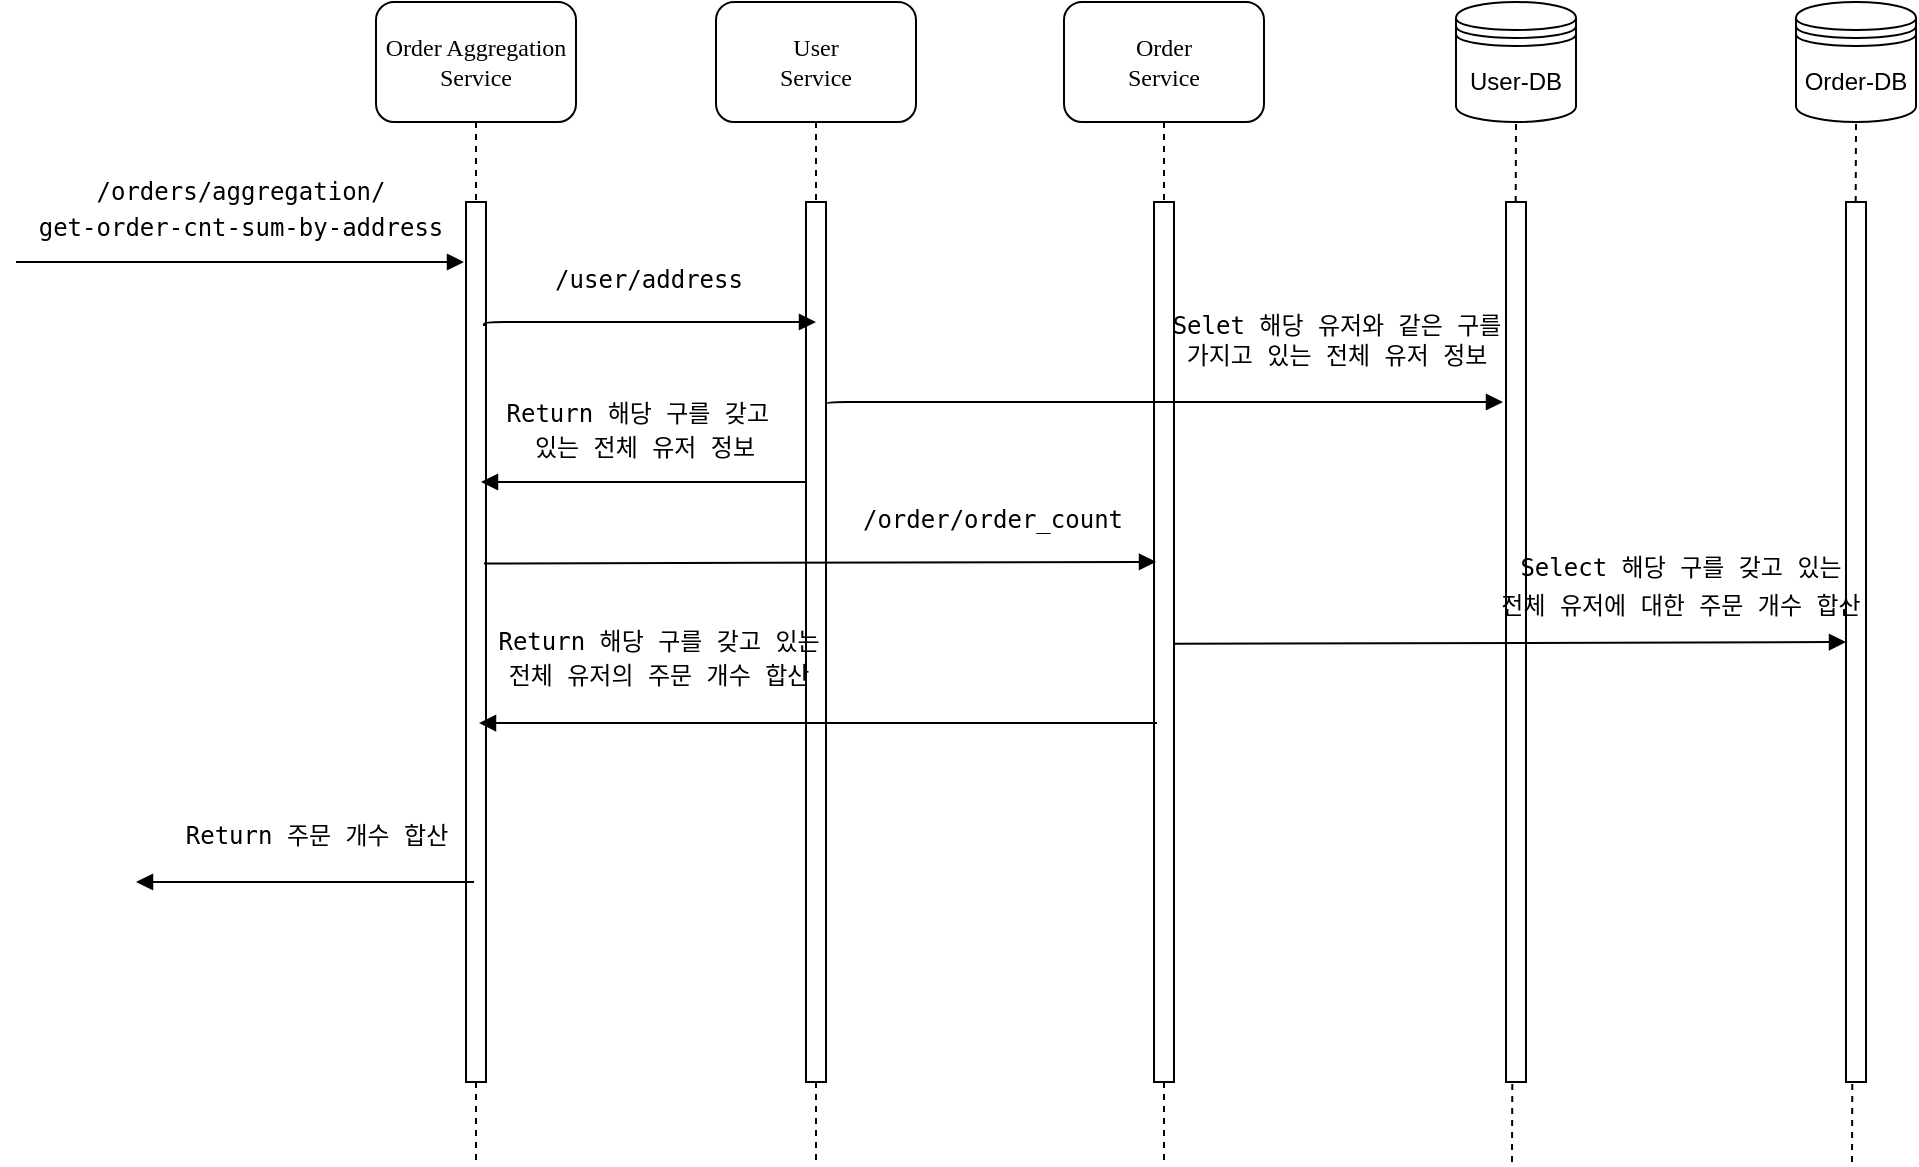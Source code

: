<mxfile version="22.0.4" type="github">
  <diagram name="Page-1" id="13e1069c-82ec-6db2-03f1-153e76fe0fe0">
    <mxGraphModel dx="2374" dy="675" grid="1" gridSize="10" guides="1" tooltips="1" connect="1" arrows="1" fold="1" page="1" pageScale="1" pageWidth="1100" pageHeight="850" background="none" math="0" shadow="0">
      <root>
        <mxCell id="0" />
        <mxCell id="1" parent="0" />
        <mxCell id="4-Hh0vucxxHI_G5QS-2U-27" value="" style="endArrow=none;dashed=1;html=1;rounded=0;" edge="1" parent="1">
          <mxGeometry width="50" height="50" relative="1" as="geometry">
            <mxPoint x="678" y="660" as="sourcePoint" />
            <mxPoint x="680" y="140" as="targetPoint" />
          </mxGeometry>
        </mxCell>
        <mxCell id="7baba1c4bc27f4b0-8" value="Order Aggregation&lt;br&gt;Service" style="shape=umlLifeline;perimeter=lifelinePerimeter;whiteSpace=wrap;html=1;container=1;collapsible=0;recursiveResize=0;outlineConnect=0;rounded=1;shadow=0;comic=0;labelBackgroundColor=none;strokeWidth=1;fontFamily=Verdana;fontSize=12;align=center;size=60;" parent="1" vertex="1">
          <mxGeometry x="110" y="80" width="100" height="580" as="geometry" />
        </mxCell>
        <mxCell id="7baba1c4bc27f4b0-9" value="" style="html=1;points=[];perimeter=orthogonalPerimeter;rounded=0;shadow=0;comic=0;labelBackgroundColor=none;strokeWidth=1;fontFamily=Verdana;fontSize=12;align=center;" parent="7baba1c4bc27f4b0-8" vertex="1">
          <mxGeometry x="45" y="100" width="10" height="440" as="geometry" />
        </mxCell>
        <mxCell id="4-Hh0vucxxHI_G5QS-2U-37" value="&lt;pre style=&quot;font-family: Menlo, monospace; line-height: 40%;&quot;&gt;&lt;pre style=&quot;border-color: var(--border-color); font-family: Menlo, monospace; line-height: 40%;&quot;&gt;Return 해당 구를 갖고 &lt;/pre&gt;&lt;pre style=&quot;border-color: var(--border-color); font-family: Menlo, monospace; line-height: 40%;&quot;&gt;있는 전체 유저 정보&lt;/pre&gt;&lt;/pre&gt;" style="html=1;verticalAlign=bottom;endArrow=block;labelBackgroundColor=none;fontFamily=Verdana;fontSize=12;edgeStyle=elbowEdgeStyle;elbow=vertical;entryX=1.2;entryY=0.317;entryDx=0;entryDy=0;entryPerimeter=0;align=center;" edge="1" parent="7baba1c4bc27f4b0-8">
          <mxGeometry x="-0.006" relative="1" as="geometry">
            <mxPoint x="215" y="240" as="sourcePoint" />
            <mxPoint x="52.5" y="239.48" as="targetPoint" />
            <Array as="points">
              <mxPoint x="161.5" y="240" />
            </Array>
            <mxPoint as="offset" />
          </mxGeometry>
        </mxCell>
        <mxCell id="4-Hh0vucxxHI_G5QS-2U-1" value="User&lt;br&gt;Service" style="shape=umlLifeline;perimeter=lifelinePerimeter;whiteSpace=wrap;html=1;container=1;collapsible=0;recursiveResize=0;outlineConnect=0;rounded=1;shadow=0;comic=0;labelBackgroundColor=none;strokeWidth=1;fontFamily=Verdana;fontSize=12;align=center;size=60;" vertex="1" parent="1">
          <mxGeometry x="280" y="80" width="100" height="580" as="geometry" />
        </mxCell>
        <mxCell id="4-Hh0vucxxHI_G5QS-2U-2" value="" style="html=1;points=[];perimeter=orthogonalPerimeter;rounded=0;shadow=0;comic=0;labelBackgroundColor=none;strokeWidth=1;fontFamily=Verdana;fontSize=12;align=center;" vertex="1" parent="4-Hh0vucxxHI_G5QS-2U-1">
          <mxGeometry x="45" y="100" width="10" height="440" as="geometry" />
        </mxCell>
        <mxCell id="4-Hh0vucxxHI_G5QS-2U-9" value="Order&lt;br&gt;Service" style="shape=umlLifeline;perimeter=lifelinePerimeter;whiteSpace=wrap;html=1;container=1;collapsible=0;recursiveResize=0;outlineConnect=0;rounded=1;shadow=0;comic=0;labelBackgroundColor=none;strokeWidth=1;fontFamily=Verdana;fontSize=12;align=center;size=60;" vertex="1" parent="1">
          <mxGeometry x="454" y="80" width="100" height="580" as="geometry" />
        </mxCell>
        <mxCell id="4-Hh0vucxxHI_G5QS-2U-10" value="" style="html=1;points=[];perimeter=orthogonalPerimeter;rounded=0;shadow=0;comic=0;labelBackgroundColor=none;strokeWidth=1;fontFamily=Verdana;fontSize=12;align=center;" vertex="1" parent="4-Hh0vucxxHI_G5QS-2U-9">
          <mxGeometry x="45" y="100" width="10" height="440" as="geometry" />
        </mxCell>
        <mxCell id="4-Hh0vucxxHI_G5QS-2U-17" value="&lt;p style=&quot;line-height: 60%;&quot;&gt;&lt;/p&gt;&lt;pre style=&quot;font-size: 9pt; font-family: Menlo, monospace; line-height: 50%;&quot;&gt;&lt;pre style=&quot;border-color: var(--border-color); font-size: 9pt; font-family: Menlo, monospace; line-height: 50%;&quot;&gt;&lt;font style=&quot;border-color: var(--border-color);&quot; face=&quot;Menlo, monospace&quot;&gt;/orders/aggregation/&lt;/font&gt;&lt;/pre&gt;&lt;pre style=&quot;border-color: var(--border-color); font-size: 9pt; font-family: Menlo, monospace; line-height: 50%;&quot;&gt;&lt;font style=&quot;border-color: var(--border-color);&quot; face=&quot;Menlo, monospace&quot;&gt;get-order-cnt-sum-by-address&lt;span style=&quot;color: rgb(195, 206, 227); background-color: rgb(38, 50, 56); border-color: var(--border-color);&quot;&gt;&lt;br style=&quot;border-color: var(--border-color);&quot;&gt;&lt;/span&gt;&lt;/font&gt;&lt;/pre&gt;&lt;/pre&gt;&lt;p&gt;&lt;/p&gt;" style="html=1;verticalAlign=bottom;endArrow=block;labelBackgroundColor=none;fontFamily=Verdana;fontSize=12;edgeStyle=elbowEdgeStyle;elbow=vertical;" edge="1" parent="1">
          <mxGeometry relative="1" as="geometry">
            <mxPoint x="-70" y="210" as="sourcePoint" />
            <mxPoint x="154" y="210" as="targetPoint" />
            <Array as="points">
              <mxPoint x="55" y="210" />
            </Array>
            <mxPoint as="offset" />
          </mxGeometry>
        </mxCell>
        <mxCell id="4-Hh0vucxxHI_G5QS-2U-19" value="&lt;pre style=&quot;font-size: 9pt; font-family: Menlo, monospace;&quot;&gt;&lt;pre style=&quot;border-color: var(--border-color); font-size: 9pt; font-family: Menlo, monospace;&quot;&gt;/user/address&lt;/pre&gt;&lt;/pre&gt;" style="html=1;verticalAlign=bottom;endArrow=block;labelBackgroundColor=none;fontFamily=Verdana;fontSize=12;edgeStyle=elbowEdgeStyle;elbow=vertical;entryX=0.1;entryY=0.069;entryDx=0;entryDy=0;entryPerimeter=0;exitX=0.9;exitY=0.141;exitDx=0;exitDy=0;exitPerimeter=0;" edge="1" parent="1" source="7baba1c4bc27f4b0-9">
          <mxGeometry x="-0.002" relative="1" as="geometry">
            <mxPoint x="170" y="240" as="sourcePoint" />
            <mxPoint x="330" y="240.36" as="targetPoint" />
            <Array as="points">
              <mxPoint x="280" y="240" />
            </Array>
            <mxPoint as="offset" />
          </mxGeometry>
        </mxCell>
        <mxCell id="4-Hh0vucxxHI_G5QS-2U-22" value="&lt;pre style=&quot;font-size: 9pt; font-family: Menlo, monospace;&quot;&gt;&lt;pre style=&quot;border-color: var(--border-color); font-size: 9pt; font-family: Menlo, monospace; line-height: 130%;&quot;&gt;&lt;div style=&quot;&quot;&gt;&lt;span style=&quot;font-size: 9pt; background-color: initial; white-space-collapse: collapse;&quot;&gt;Selet 해당 유저와 같은 구를&lt;/span&gt;&lt;/div&gt;가지고 있는 전체 유저 정보&lt;/pre&gt;&lt;/pre&gt;" style="html=1;verticalAlign=bottom;endArrow=block;labelBackgroundColor=none;fontFamily=Verdana;fontSize=12;edgeStyle=elbowEdgeStyle;elbow=vertical;exitX=0.9;exitY=0.141;exitDx=0;exitDy=0;exitPerimeter=0;align=center;" edge="1" parent="1">
          <mxGeometry x="0.509" relative="1" as="geometry">
            <mxPoint x="335" y="282" as="sourcePoint" />
            <mxPoint x="673.5" y="280" as="targetPoint" />
            <Array as="points">
              <mxPoint x="451" y="280" />
            </Array>
            <mxPoint as="offset" />
          </mxGeometry>
        </mxCell>
        <mxCell id="4-Hh0vucxxHI_G5QS-2U-20" value="&lt;pre style=&quot;font-size: 9pt; font-family: Menlo, monospace;&quot;&gt;&lt;pre style=&quot;border-color: var(--border-color); font-size: 9pt; font-family: Menlo, monospace;&quot;&gt;/order/order_count&lt;/pre&gt;&lt;/pre&gt;" style="html=1;verticalAlign=bottom;endArrow=block;labelBackgroundColor=none;fontFamily=Verdana;fontSize=12;edgeStyle=elbowEdgeStyle;elbow=vertical;align=center;exitX=0.9;exitY=0.411;exitDx=0;exitDy=0;exitPerimeter=0;entryX=0.1;entryY=0.407;entryDx=0;entryDy=0;entryPerimeter=0;" edge="1" parent="1">
          <mxGeometry x="0.507" relative="1" as="geometry">
            <mxPoint x="164" y="360.76" as="sourcePoint" />
            <mxPoint x="500" y="359.0" as="targetPoint" />
            <Array as="points">
              <mxPoint x="270.75" y="359.92" />
            </Array>
            <mxPoint as="offset" />
          </mxGeometry>
        </mxCell>
        <mxCell id="4-Hh0vucxxHI_G5QS-2U-25" value="" style="html=1;points=[];perimeter=orthogonalPerimeter;rounded=0;shadow=0;comic=0;labelBackgroundColor=none;strokeWidth=1;fontFamily=Verdana;fontSize=12;align=center;" vertex="1" parent="1">
          <mxGeometry x="675" y="180" width="10" height="440" as="geometry" />
        </mxCell>
        <mxCell id="4-Hh0vucxxHI_G5QS-2U-28" value="User-DB" style="shape=datastore;whiteSpace=wrap;html=1;" vertex="1" parent="1">
          <mxGeometry x="650" y="80" width="60" height="60" as="geometry" />
        </mxCell>
        <mxCell id="4-Hh0vucxxHI_G5QS-2U-30" value="" style="endArrow=none;dashed=1;html=1;rounded=0;" edge="1" parent="1">
          <mxGeometry width="50" height="50" relative="1" as="geometry">
            <mxPoint x="848" y="660" as="sourcePoint" />
            <mxPoint x="850" y="140" as="targetPoint" />
          </mxGeometry>
        </mxCell>
        <mxCell id="4-Hh0vucxxHI_G5QS-2U-31" value="" style="html=1;points=[];perimeter=orthogonalPerimeter;rounded=0;shadow=0;comic=0;labelBackgroundColor=none;strokeWidth=1;fontFamily=Verdana;fontSize=12;align=center;" vertex="1" parent="1">
          <mxGeometry x="845" y="180" width="10" height="440" as="geometry" />
        </mxCell>
        <mxCell id="4-Hh0vucxxHI_G5QS-2U-32" value="Order-DB" style="shape=datastore;whiteSpace=wrap;html=1;" vertex="1" parent="1">
          <mxGeometry x="820" y="80" width="60" height="60" as="geometry" />
        </mxCell>
        <mxCell id="4-Hh0vucxxHI_G5QS-2U-38" value="&lt;pre style=&quot;font-family: Menlo, monospace; line-height: 120%;&quot;&gt;&lt;pre style=&quot;border-color: var(--border-color); font-family: Menlo, monospace; line-height: 140%;&quot;&gt;Return 해당 구를 갖고 있는&lt;br&gt;전체 유저의 주문 개수 합산&lt;/pre&gt;&lt;/pre&gt;" style="html=1;verticalAlign=bottom;endArrow=block;labelBackgroundColor=none;fontFamily=Verdana;fontSize=12;edgeStyle=elbowEdgeStyle;elbow=vertical;align=center;" edge="1" parent="1">
          <mxGeometry x="0.478" y="-1" relative="1" as="geometry">
            <mxPoint x="500.5" y="440.52" as="sourcePoint" />
            <mxPoint x="161.5" y="440.52" as="targetPoint" />
            <Array as="points">
              <mxPoint x="447" y="440.52" />
            </Array>
            <mxPoint x="1" as="offset" />
          </mxGeometry>
        </mxCell>
        <mxCell id="4-Hh0vucxxHI_G5QS-2U-23" value="&lt;pre style=&quot;font-size: 9pt; font-family: Menlo, monospace; line-height: 60%;&quot;&gt;&lt;pre style=&quot;border-color: var(--border-color); font-size: 9pt; font-family: Menlo, monospace;&quot;&gt;Select 해당 구를 갖고 있는&lt;/pre&gt;&lt;pre style=&quot;border-color: var(--border-color); font-size: 9pt; font-family: Menlo, monospace; line-height: 60%;&quot;&gt;전체 유저에 대한 주문 개수 합산&lt;/pre&gt;&lt;/pre&gt;" style="html=1;verticalAlign=bottom;endArrow=block;labelBackgroundColor=none;fontFamily=Verdana;fontSize=12;edgeStyle=elbowEdgeStyle;elbow=vertical;align=center;exitX=0.9;exitY=0.411;exitDx=0;exitDy=0;exitPerimeter=0;entryX=0.1;entryY=0.407;entryDx=0;entryDy=0;entryPerimeter=0;" edge="1" parent="1">
          <mxGeometry x="0.504" relative="1" as="geometry">
            <mxPoint x="509" y="400.88" as="sourcePoint" />
            <mxPoint x="845" y="399.12" as="targetPoint" />
            <Array as="points">
              <mxPoint x="615.75" y="400.04" />
            </Array>
            <mxPoint as="offset" />
          </mxGeometry>
        </mxCell>
        <mxCell id="4-Hh0vucxxHI_G5QS-2U-39" value="&lt;pre style=&quot;font-family: Menlo, monospace; line-height: 120%;&quot;&gt;&lt;pre style=&quot;border-color: var(--border-color); font-family: Menlo, monospace; line-height: 140%;&quot;&gt;Return 주문 개수 합산&lt;/pre&gt;&lt;/pre&gt;" style="html=1;verticalAlign=bottom;endArrow=block;labelBackgroundColor=none;fontFamily=Verdana;fontSize=12;edgeStyle=elbowEdgeStyle;elbow=vertical;align=center;" edge="1" parent="1">
          <mxGeometry x="-0.065" relative="1" as="geometry">
            <mxPoint x="159" y="520" as="sourcePoint" />
            <mxPoint x="-10" y="520" as="targetPoint" />
            <Array as="points">
              <mxPoint x="-10" y="520" />
            </Array>
            <mxPoint as="offset" />
          </mxGeometry>
        </mxCell>
      </root>
    </mxGraphModel>
  </diagram>
</mxfile>

